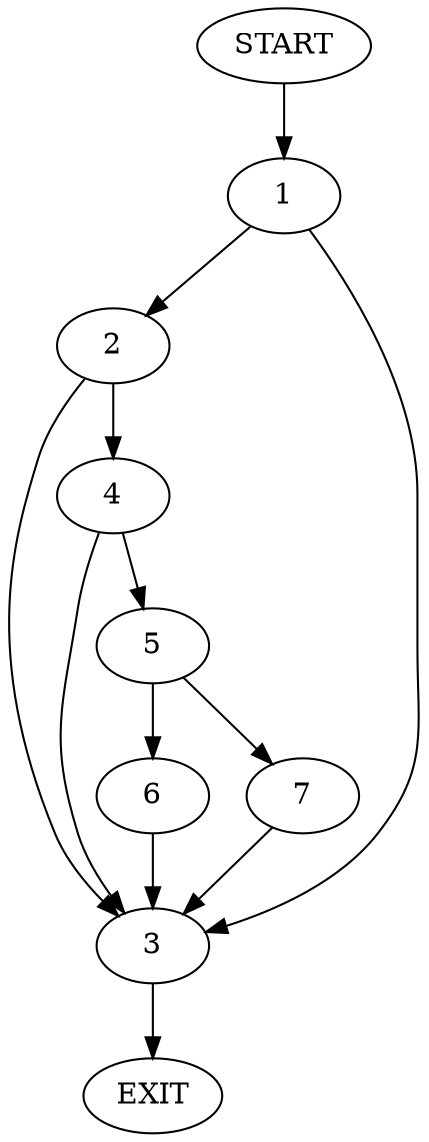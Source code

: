 digraph {
0 [label="START"];
1;
2;
3;
4;
5;
6;
7;
8 [label="EXIT"];
0 -> 1;
1 -> 2;
1 -> 3;
2 -> 4;
2 -> 3;
3 -> 8;
4 -> 5;
4 -> 3;
5 -> 6;
5 -> 7;
7 -> 3;
6 -> 3;
}